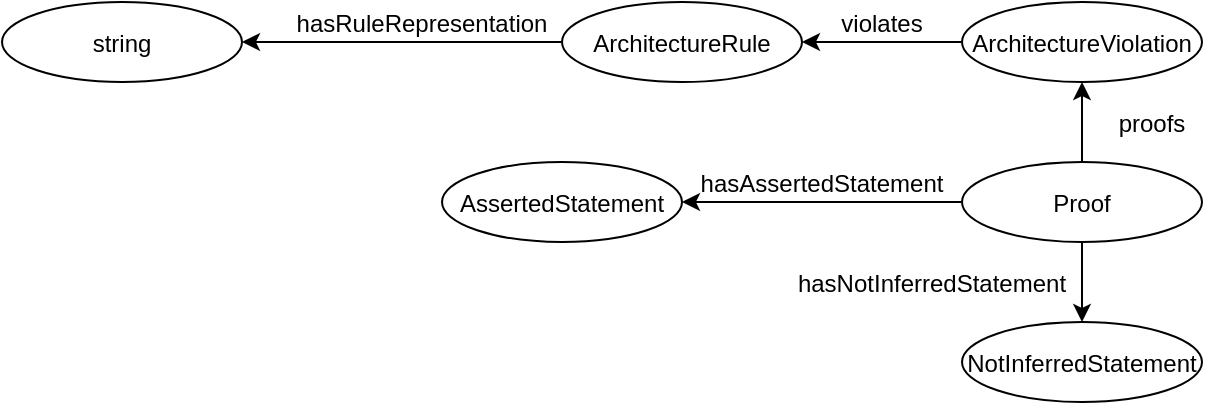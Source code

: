 <mxfile version="14.5.1" type="device"><diagram id="DwLLERE0GYVGlOfrWypU" name="Page-1"><mxGraphModel dx="1350" dy="816" grid="1" gridSize="10" guides="1" tooltips="1" connect="1" arrows="1" fold="1" page="1" pageScale="1" pageWidth="850" pageHeight="1100" math="0" shadow="0"><root><mxCell id="0"/><mxCell id="1" parent="0"/><mxCell id="3hYCTQRka7pEk4d2oaET-1" value="ArchitectureRule" style="ellipse;" vertex="1" parent="1"><mxGeometry x="320" y="280" width="120" height="40" as="geometry"/></mxCell><mxCell id="3hYCTQRka7pEk4d2oaET-2" value="string" style="ellipse;" vertex="1" parent="1"><mxGeometry x="40" y="280" width="120" height="40" as="geometry"/></mxCell><mxCell id="3hYCTQRka7pEk4d2oaET-3" value="" style="endArrow=classic;" edge="1" parent="1" source="3hYCTQRka7pEk4d2oaET-1" target="3hYCTQRka7pEk4d2oaET-2"><mxGeometry width="50" height="50" relative="1" as="geometry"><mxPoint x="460" y="440" as="sourcePoint"/><mxPoint x="510" y="390" as="targetPoint"/></mxGeometry></mxCell><mxCell id="3hYCTQRka7pEk4d2oaET-4" value="hasRuleRepresentation" style="text;strokeColor=none;fillColor=none;align=center;verticalAlign=middle;rounded=0;" vertex="1" parent="1"><mxGeometry x="170" y="280" width="160" height="20" as="geometry"/></mxCell><mxCell id="3hYCTQRka7pEk4d2oaET-5" value="ArchitectureViolation" style="ellipse;" vertex="1" parent="1"><mxGeometry x="520" y="280" width="120" height="40" as="geometry"/></mxCell><mxCell id="3hYCTQRka7pEk4d2oaET-7" value="" style="endArrow=classic;" edge="1" parent="1" source="3hYCTQRka7pEk4d2oaET-5" target="3hYCTQRka7pEk4d2oaET-1"><mxGeometry width="50" height="50" relative="1" as="geometry"><mxPoint x="350" y="480" as="sourcePoint"/><mxPoint x="430" y="330" as="targetPoint"/></mxGeometry></mxCell><mxCell id="3hYCTQRka7pEk4d2oaET-8" value="violates" style="text;strokeColor=none;fillColor=none;align=center;verticalAlign=middle;rounded=0;" vertex="1" parent="1"><mxGeometry x="450" y="280" width="60" height="20" as="geometry"/></mxCell><mxCell id="3hYCTQRka7pEk4d2oaET-9" value="Proof" style="ellipse;" vertex="1" parent="1"><mxGeometry x="520" y="360" width="120" height="40" as="geometry"/></mxCell><mxCell id="3hYCTQRka7pEk4d2oaET-10" value="" style="endArrow=classic;" edge="1" parent="1" source="3hYCTQRka7pEk4d2oaET-9" target="3hYCTQRka7pEk4d2oaET-5"><mxGeometry width="50" height="50" relative="1" as="geometry"><mxPoint x="430" y="510" as="sourcePoint"/><mxPoint x="430" y="450" as="targetPoint"/></mxGeometry></mxCell><mxCell id="3hYCTQRka7pEk4d2oaET-11" value="proofs" style="text;strokeColor=none;fillColor=none;align=center;verticalAlign=middle;rounded=0;" vertex="1" parent="1"><mxGeometry x="590" y="330" width="50" height="20" as="geometry"/></mxCell><mxCell id="3hYCTQRka7pEk4d2oaET-12" value="NotInferredStatement" style="ellipse;" vertex="1" parent="1"><mxGeometry x="520" y="440" width="120" height="40" as="geometry"/></mxCell><mxCell id="3hYCTQRka7pEk4d2oaET-13" value="AssertedStatement" style="ellipse;" vertex="1" parent="1"><mxGeometry x="260" y="360" width="120" height="40" as="geometry"/></mxCell><mxCell id="3hYCTQRka7pEk4d2oaET-15" value="" style="endArrow=classic;" edge="1" parent="1" source="3hYCTQRka7pEk4d2oaET-9" target="3hYCTQRka7pEk4d2oaET-13"><mxGeometry width="50" height="50" relative="1" as="geometry"><mxPoint x="430" y="610" as="sourcePoint"/><mxPoint x="430" y="550" as="targetPoint"/></mxGeometry></mxCell><mxCell id="3hYCTQRka7pEk4d2oaET-16" value="" style="endArrow=classic;" edge="1" parent="1" source="3hYCTQRka7pEk4d2oaET-9" target="3hYCTQRka7pEk4d2oaET-12"><mxGeometry width="50" height="50" relative="1" as="geometry"><mxPoint x="440" y="620" as="sourcePoint"/><mxPoint x="440" y="560" as="targetPoint"/></mxGeometry></mxCell><mxCell id="3hYCTQRka7pEk4d2oaET-17" value="hasAssertedStatement" style="text;strokeColor=none;fillColor=none;align=center;verticalAlign=middle;rounded=0;" vertex="1" parent="1"><mxGeometry x="380" y="360" width="140" height="20" as="geometry"/></mxCell><mxCell id="3hYCTQRka7pEk4d2oaET-18" value="hasNotInferredStatement" style="text;strokeColor=none;fillColor=none;align=center;verticalAlign=middle;rounded=0;" vertex="1" parent="1"><mxGeometry x="430" y="410" width="150" height="20" as="geometry"/></mxCell></root></mxGraphModel></diagram></mxfile>